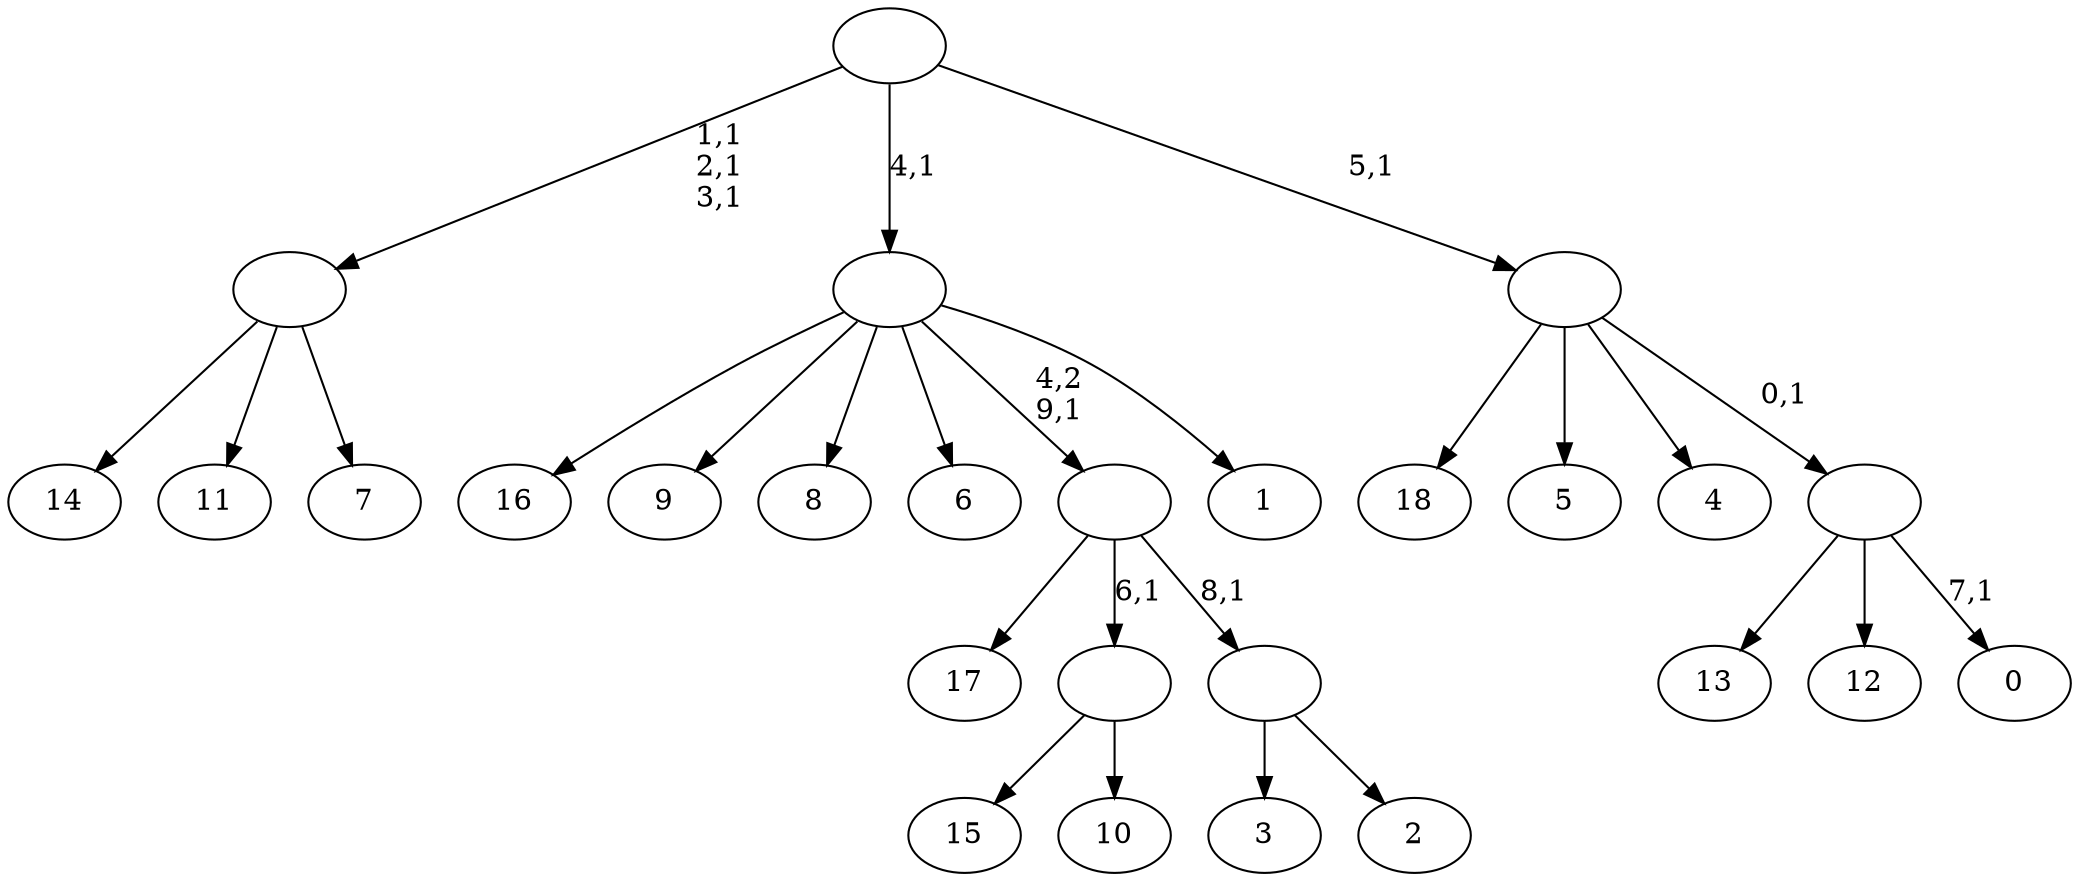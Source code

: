 digraph T {
	29 [label="18"]
	28 [label="17"]
	27 [label="16"]
	26 [label="15"]
	25 [label="14"]
	24 [label="13"]
	23 [label="12"]
	22 [label="11"]
	21 [label="10"]
	20 [label=""]
	19 [label="9"]
	18 [label="8"]
	17 [label="7"]
	16 [label=""]
	13 [label="6"]
	12 [label="5"]
	11 [label="4"]
	10 [label="3"]
	9 [label="2"]
	8 [label=""]
	7 [label=""]
	6 [label="1"]
	5 [label=""]
	4 [label="0"]
	2 [label=""]
	1 [label=""]
	0 [label=""]
	20 -> 26 [label=""]
	20 -> 21 [label=""]
	16 -> 25 [label=""]
	16 -> 22 [label=""]
	16 -> 17 [label=""]
	8 -> 10 [label=""]
	8 -> 9 [label=""]
	7 -> 28 [label=""]
	7 -> 20 [label="6,1"]
	7 -> 8 [label="8,1"]
	5 -> 27 [label=""]
	5 -> 19 [label=""]
	5 -> 18 [label=""]
	5 -> 13 [label=""]
	5 -> 7 [label="4,2\n9,1"]
	5 -> 6 [label=""]
	2 -> 4 [label="7,1"]
	2 -> 24 [label=""]
	2 -> 23 [label=""]
	1 -> 29 [label=""]
	1 -> 12 [label=""]
	1 -> 11 [label=""]
	1 -> 2 [label="0,1"]
	0 -> 16 [label="1,1\n2,1\n3,1"]
	0 -> 5 [label="4,1"]
	0 -> 1 [label="5,1"]
}
